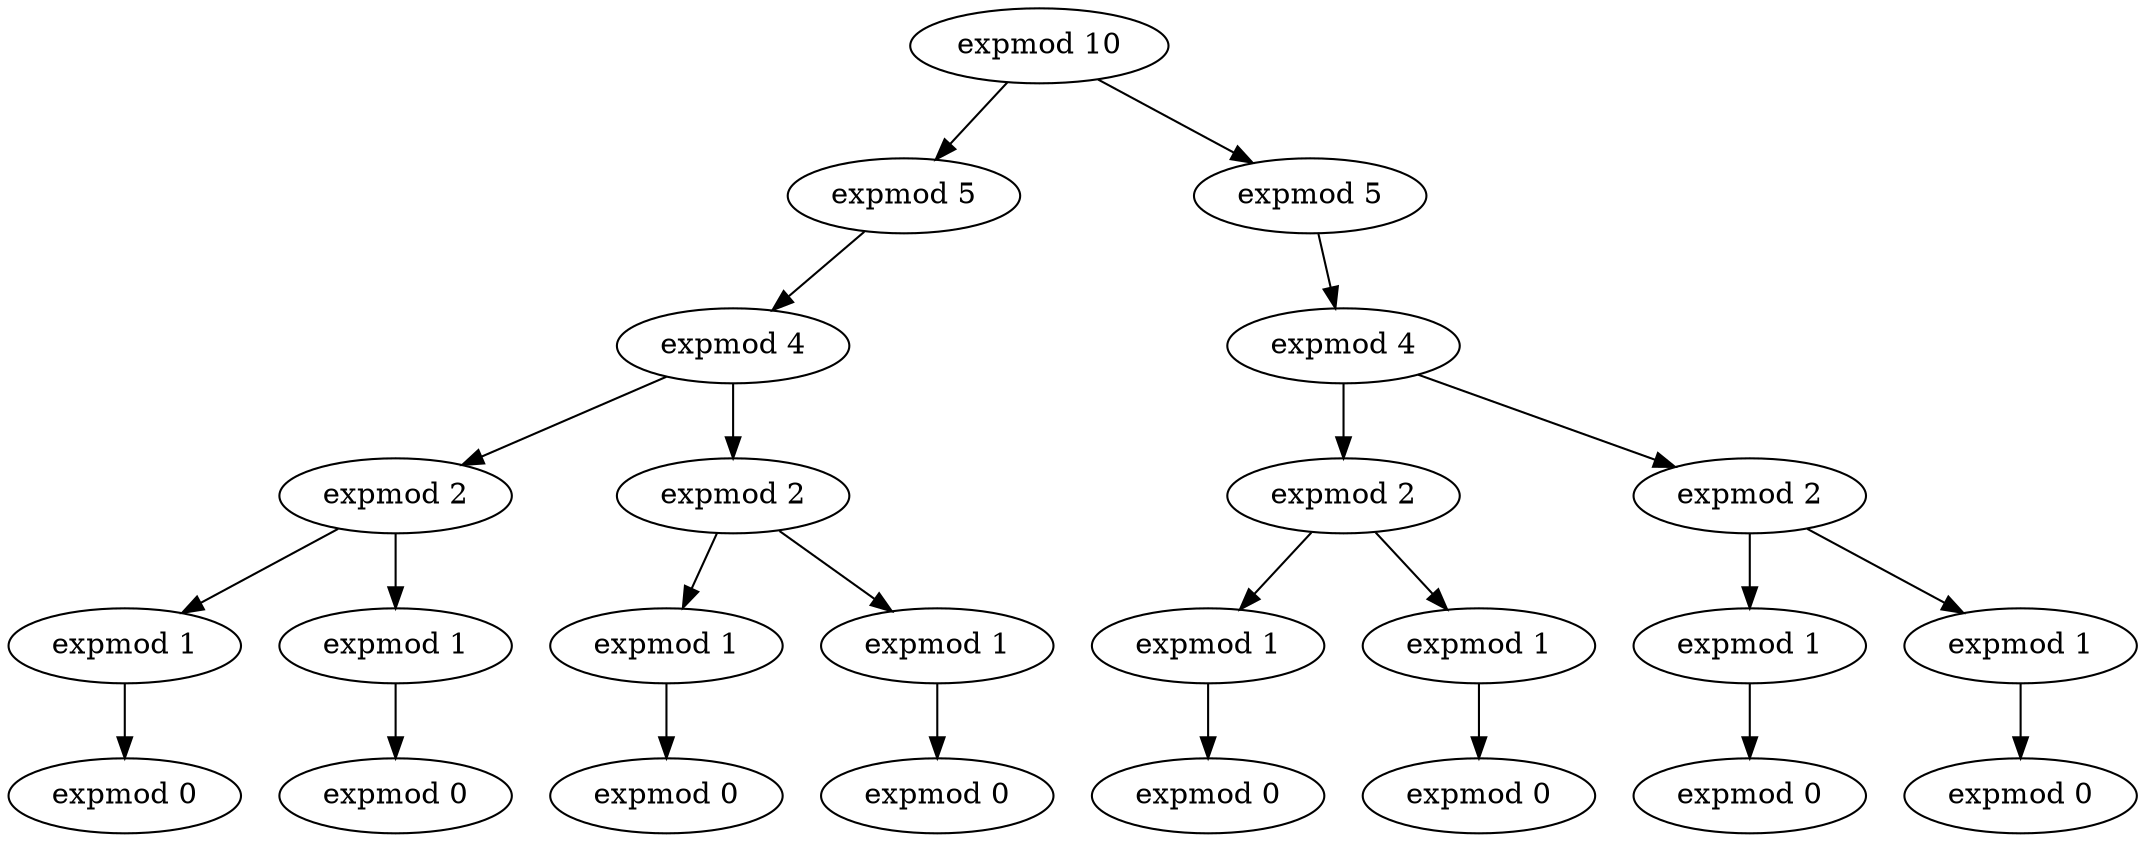 digraph {
    em10[label="expmod 10"];

    em5_1[label="expmod 5"];
    em5_2[label="expmod 5"];

    em4_1[label="expmod 4"];
    em4_2[label="expmod 4"];

    em2_1[label="expmod 2"];
    em2_2[label="expmod 2"];
    em2_3[label="expmod 2"];
    em2_4[label="expmod 2"];

    em1_1[label="expmod 1"];
    em1_2[label="expmod 1"];
    em1_3[label="expmod 1"];
    em1_4[label="expmod 1"];
    em1_5[label="expmod 1"];
    em1_6[label="expmod 1"];
    em1_7[label="expmod 1"];
    em1_8[label="expmod 1"];

    em0_1[label="expmod 0"];
    em0_2[label="expmod 0"];
    em0_3[label="expmod 0"];
    em0_4[label="expmod 0"];
    em0_5[label="expmod 0"];
    em0_6[label="expmod 0"];
    em0_7[label="expmod 0"];
    em0_8[label="expmod 0"];

    em10 -> em5_1;
    em10 -> em5_2;

    em5_1 -> em4_1;
    em5_2 -> em4_2;

    em4_1 -> em2_1;
    em4_1 -> em2_2;
    em4_2 -> em2_3;
    em4_2 -> em2_4;

    em2_1 -> em1_1;
    em2_1 -> em1_2;
    em2_2 -> em1_3;
    em2_2 -> em1_4;
    em2_3 -> em1_5;
    em2_3 -> em1_6;
    em2_4 -> em1_7;
    em2_4 -> em1_8;

    em1_1 -> em0_1;
    em1_2 -> em0_2;
    em1_3 -> em0_3;
    em1_4 -> em0_4;
    em1_5 -> em0_5;
    em1_6 -> em0_6;
    em1_7 -> em0_7;
    em1_8 -> em0_8;
}

